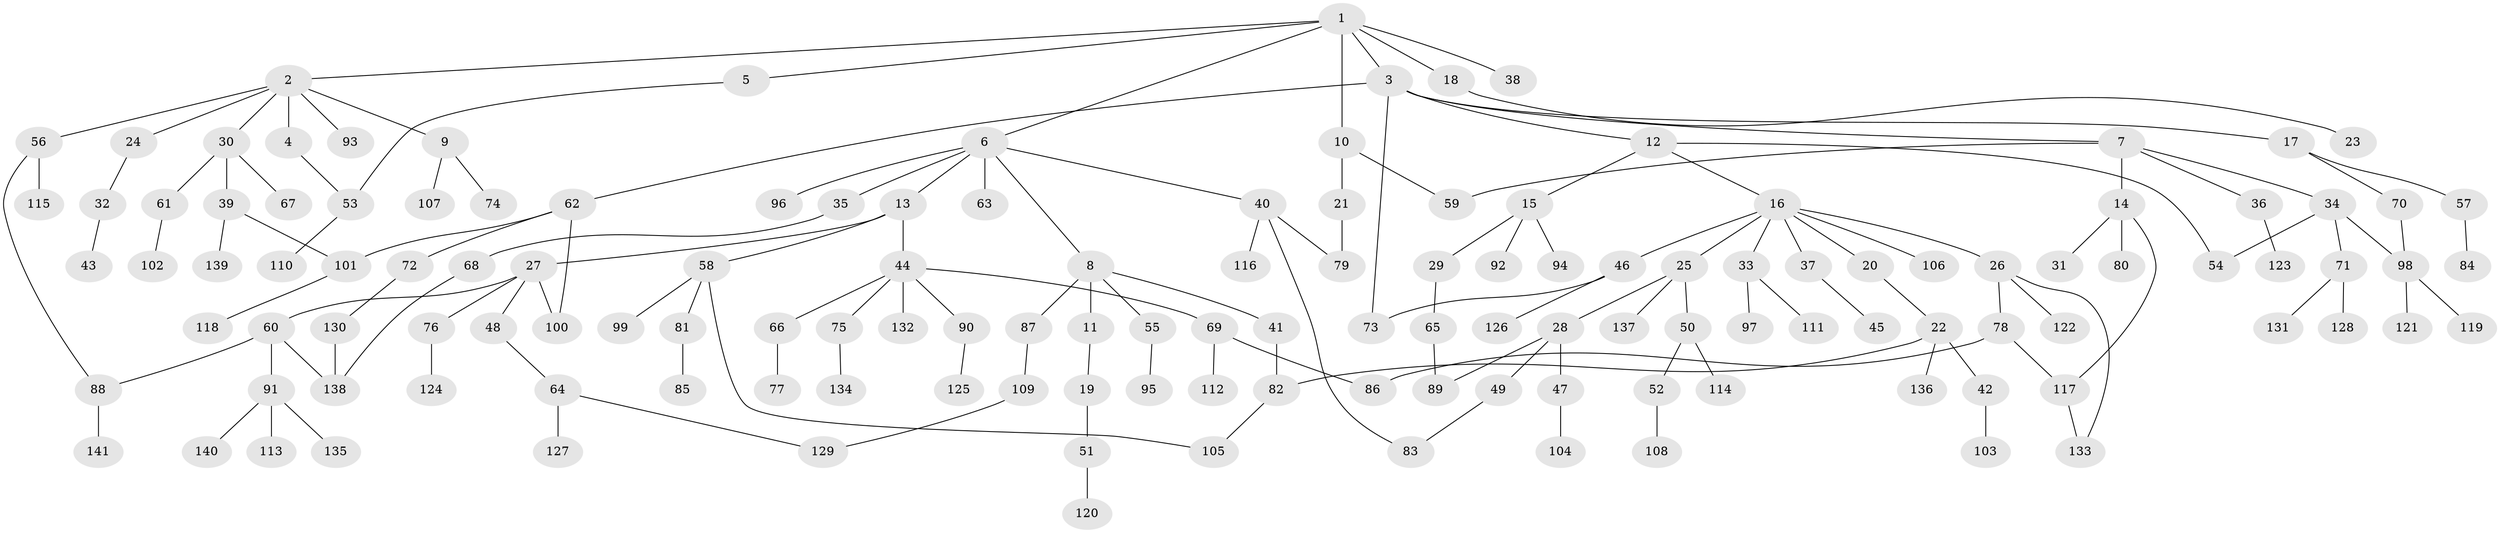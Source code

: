 // Generated by graph-tools (version 1.1) at 2025/41/03/09/25 04:41:49]
// undirected, 141 vertices, 159 edges
graph export_dot {
graph [start="1"]
  node [color=gray90,style=filled];
  1;
  2;
  3;
  4;
  5;
  6;
  7;
  8;
  9;
  10;
  11;
  12;
  13;
  14;
  15;
  16;
  17;
  18;
  19;
  20;
  21;
  22;
  23;
  24;
  25;
  26;
  27;
  28;
  29;
  30;
  31;
  32;
  33;
  34;
  35;
  36;
  37;
  38;
  39;
  40;
  41;
  42;
  43;
  44;
  45;
  46;
  47;
  48;
  49;
  50;
  51;
  52;
  53;
  54;
  55;
  56;
  57;
  58;
  59;
  60;
  61;
  62;
  63;
  64;
  65;
  66;
  67;
  68;
  69;
  70;
  71;
  72;
  73;
  74;
  75;
  76;
  77;
  78;
  79;
  80;
  81;
  82;
  83;
  84;
  85;
  86;
  87;
  88;
  89;
  90;
  91;
  92;
  93;
  94;
  95;
  96;
  97;
  98;
  99;
  100;
  101;
  102;
  103;
  104;
  105;
  106;
  107;
  108;
  109;
  110;
  111;
  112;
  113;
  114;
  115;
  116;
  117;
  118;
  119;
  120;
  121;
  122;
  123;
  124;
  125;
  126;
  127;
  128;
  129;
  130;
  131;
  132;
  133;
  134;
  135;
  136;
  137;
  138;
  139;
  140;
  141;
  1 -- 2;
  1 -- 3;
  1 -- 5;
  1 -- 6;
  1 -- 10;
  1 -- 18;
  1 -- 38;
  2 -- 4;
  2 -- 9;
  2 -- 24;
  2 -- 30;
  2 -- 56;
  2 -- 93;
  3 -- 7;
  3 -- 12;
  3 -- 17;
  3 -- 62;
  3 -- 73;
  4 -- 53;
  5 -- 53;
  6 -- 8;
  6 -- 13;
  6 -- 35;
  6 -- 40;
  6 -- 63;
  6 -- 96;
  7 -- 14;
  7 -- 34;
  7 -- 36;
  7 -- 59;
  8 -- 11;
  8 -- 41;
  8 -- 55;
  8 -- 87;
  9 -- 74;
  9 -- 107;
  10 -- 21;
  10 -- 59;
  11 -- 19;
  12 -- 15;
  12 -- 16;
  12 -- 54;
  13 -- 27;
  13 -- 44;
  13 -- 58;
  14 -- 31;
  14 -- 80;
  14 -- 117;
  15 -- 29;
  15 -- 92;
  15 -- 94;
  16 -- 20;
  16 -- 25;
  16 -- 26;
  16 -- 33;
  16 -- 37;
  16 -- 46;
  16 -- 106;
  17 -- 57;
  17 -- 70;
  18 -- 23;
  19 -- 51;
  20 -- 22;
  21 -- 79;
  22 -- 42;
  22 -- 82;
  22 -- 136;
  24 -- 32;
  25 -- 28;
  25 -- 50;
  25 -- 137;
  26 -- 78;
  26 -- 122;
  26 -- 133;
  27 -- 48;
  27 -- 60;
  27 -- 76;
  27 -- 100;
  28 -- 47;
  28 -- 49;
  28 -- 89;
  29 -- 65;
  30 -- 39;
  30 -- 61;
  30 -- 67;
  32 -- 43;
  33 -- 97;
  33 -- 111;
  34 -- 54;
  34 -- 71;
  34 -- 98;
  35 -- 68;
  36 -- 123;
  37 -- 45;
  39 -- 101;
  39 -- 139;
  40 -- 79;
  40 -- 83;
  40 -- 116;
  41 -- 82;
  42 -- 103;
  44 -- 66;
  44 -- 69;
  44 -- 75;
  44 -- 90;
  44 -- 132;
  46 -- 73;
  46 -- 126;
  47 -- 104;
  48 -- 64;
  49 -- 83;
  50 -- 52;
  50 -- 114;
  51 -- 120;
  52 -- 108;
  53 -- 110;
  55 -- 95;
  56 -- 88;
  56 -- 115;
  57 -- 84;
  58 -- 81;
  58 -- 99;
  58 -- 105;
  60 -- 91;
  60 -- 138;
  60 -- 88;
  61 -- 102;
  62 -- 72;
  62 -- 100;
  62 -- 101;
  64 -- 127;
  64 -- 129;
  65 -- 89;
  66 -- 77;
  68 -- 138;
  69 -- 86;
  69 -- 112;
  70 -- 98;
  71 -- 128;
  71 -- 131;
  72 -- 130;
  75 -- 134;
  76 -- 124;
  78 -- 86;
  78 -- 117;
  81 -- 85;
  82 -- 105;
  87 -- 109;
  88 -- 141;
  90 -- 125;
  91 -- 113;
  91 -- 135;
  91 -- 140;
  98 -- 119;
  98 -- 121;
  101 -- 118;
  109 -- 129;
  117 -- 133;
  130 -- 138;
}
